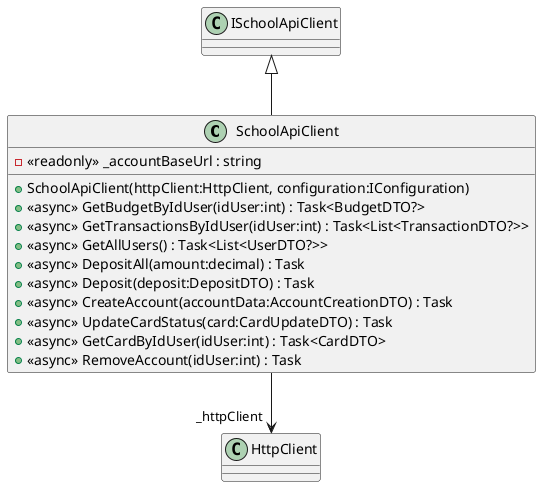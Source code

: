 @startuml
class SchoolApiClient {
    - <<readonly>> _accountBaseUrl : string
    + SchoolApiClient(httpClient:HttpClient, configuration:IConfiguration)
    + <<async>> GetBudgetByIdUser(idUser:int) : Task<BudgetDTO?>
    + <<async>> GetTransactionsByIdUser(idUser:int) : Task<List<TransactionDTO?>>
    + <<async>> GetAllUsers() : Task<List<UserDTO?>>
    + <<async>> DepositAll(amount:decimal) : Task
    + <<async>> Deposit(deposit:DepositDTO) : Task
    + <<async>> CreateAccount(accountData:AccountCreationDTO) : Task
    + <<async>> UpdateCardStatus(card:CardUpdateDTO) : Task
    + <<async>> GetCardByIdUser(idUser:int) : Task<CardDTO>
    + <<async>> RemoveAccount(idUser:int) : Task
}
ISchoolApiClient <|-- SchoolApiClient
SchoolApiClient --> "_httpClient" HttpClient
@enduml
